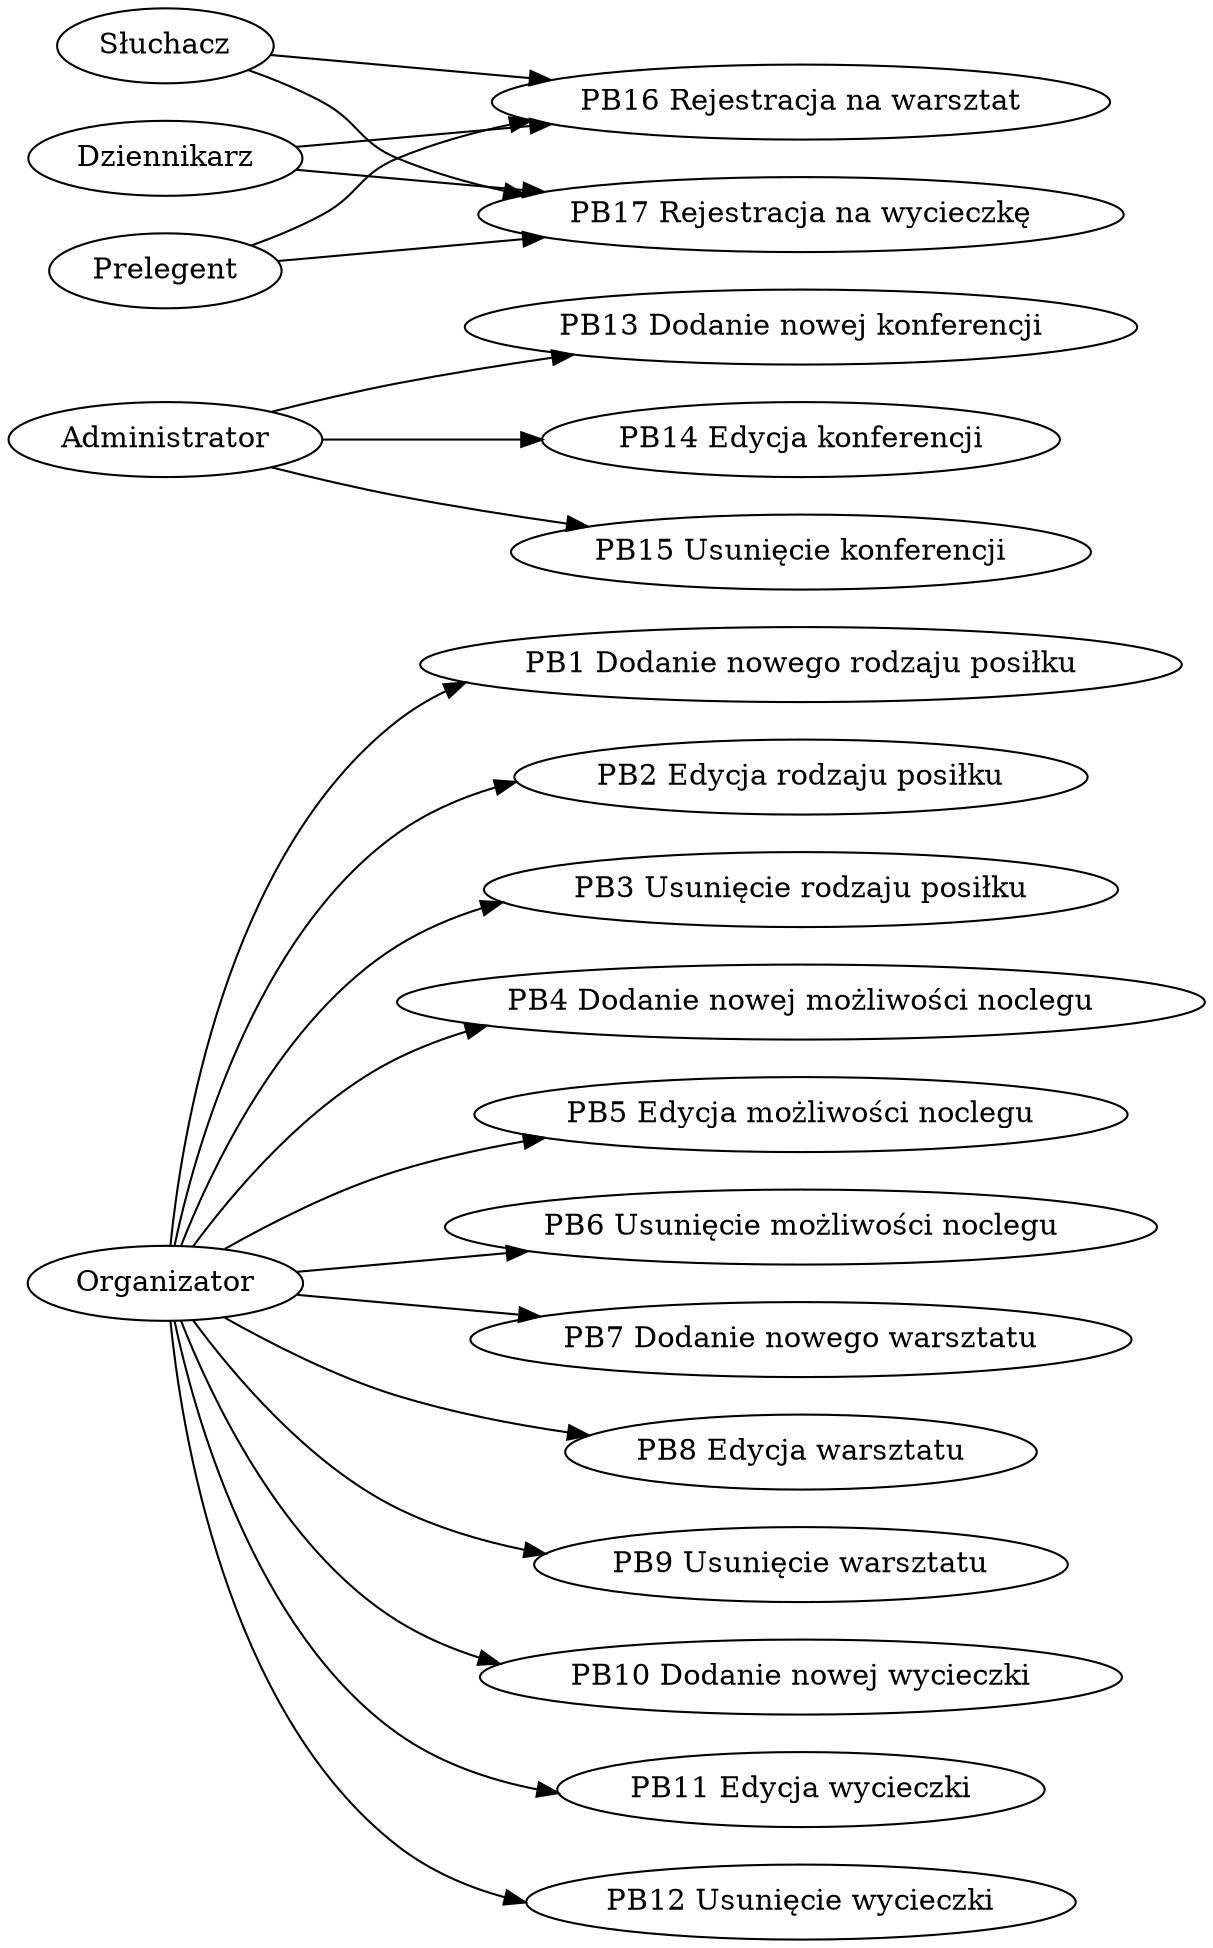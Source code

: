 digraph { rankdir=LR; "Organizator" -> "PB1 Dodanie nowego rodzaju posiłku"
"Organizator" -> "PB2 Edycja rodzaju posiłku"
"Organizator" -> "PB3 Usunięcie rodzaju posiłku"
"Organizator" -> "PB4 Dodanie nowej możliwości noclegu"
"Organizator" -> "PB5 Edycja możliwości noclegu"
"Organizator" -> "PB6 Usunięcie możliwości noclegu"
"Organizator" -> "PB7 Dodanie nowego warsztatu"
"Organizator" -> "PB8 Edycja warsztatu"
"Organizator" -> "PB9 Usunięcie warsztatu"
"Organizator" -> "PB10 Dodanie nowej wycieczki"
"Organizator" -> "PB11 Edycja wycieczki"
"Organizator" -> "PB12 Usunięcie wycieczki"
"Administrator" -> "PB13 Dodanie nowej konferencji"
"Administrator" -> "PB14 Edycja konferencji"
"Administrator" -> "PB15 Usunięcie konferencji"
"Słuchacz" -> "PB16 Rejestracja na warsztat"
"Dziennikarz" -> "PB16 Rejestracja na warsztat"
"Prelegent" -> "PB16 Rejestracja na warsztat"
"Słuchacz" -> "PB17 Rejestracja na wycieczkę"
"Dziennikarz" -> "PB17 Rejestracja na wycieczkę"
"Prelegent" -> "PB17 Rejestracja na wycieczkę"
 }